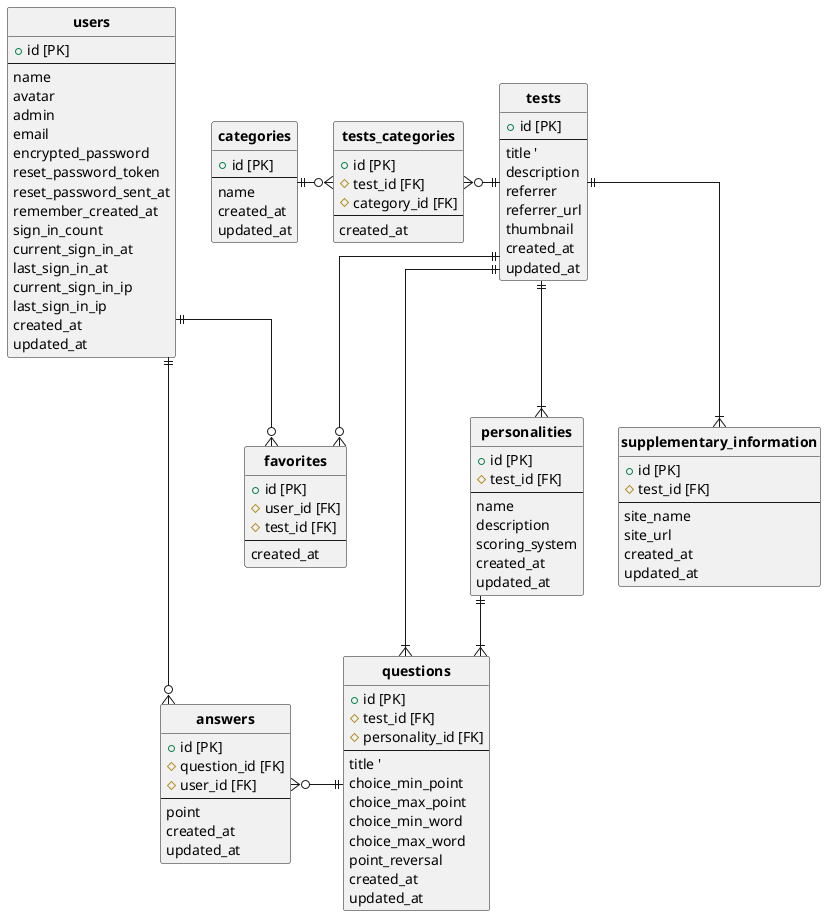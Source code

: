 @startuml yonde
' hide the spot
hide circle

' avoid problems with angled crows feet
skinparam linetype ortho

entity "**users**" as users {
  + id [PK]
  --
  name
  avatar
  admin
  email
  encrypted_password
  reset_password_token
  reset_password_sent_at
  remember_created_at
  sign_in_count
  current_sign_in_at
  last_sign_in_at
  current_sign_in_ip
  last_sign_in_ip
  created_at
  updated_at
}

entity "**tests**" as tests {
  + id [PK]
  --
  title '
  description
  referrer
  referrer_url
  thumbnail
  created_at
  updated_at
}

entity "**personalities**" as personalities {
  + id [PK]
  # test_id [FK]
  --
  name
  description
  scoring_system
  created_at
  updated_at
}

entity "**questions**" as questions {
  + id [PK]
  # test_id [FK]
  # personality_id [FK]
  --
  title '
  choice_min_point
  choice_max_point
  choice_min_word
  choice_max_word
  point_reversal
  created_at
  updated_at
}

entity "**answers**" as answers {
  + id [PK]
  # question_id [FK]
  # user_id [FK]
  --
  point
  created_at
  updated_at
}

entity "**supplementary_information**" as supplementary_information {
  + id [PK]
  # test_id [FK]
  --
  site_name
  site_url
  created_at
  updated_at
}

entity "**favorites**" as favorites {
  + id [PK]
  # user_id [FK]
  # test_id [FK]
  --
  created_at
}

entity "**categories**" as categories {
  + id [PK]
  --
  name
  created_at
  updated_at
}

entity "**tests_categories**" as tests_categories {
  + id [PK]
  # test_id [FK]
  # category_id [FK]
  --
  created_at
}

tests ||--|{ supplementary_information
tests ||--|{ personalities
tests ||-d-|{ questions
tests ||--o{ favorites
tests ||-l-o{ tests_categories
categories ||-r-o{ tests_categories
users ||-d-o{ answers
users ||-d-o{ favorites
questions ||-l-o{ answers
personalities ||--|{ questions

@enduml